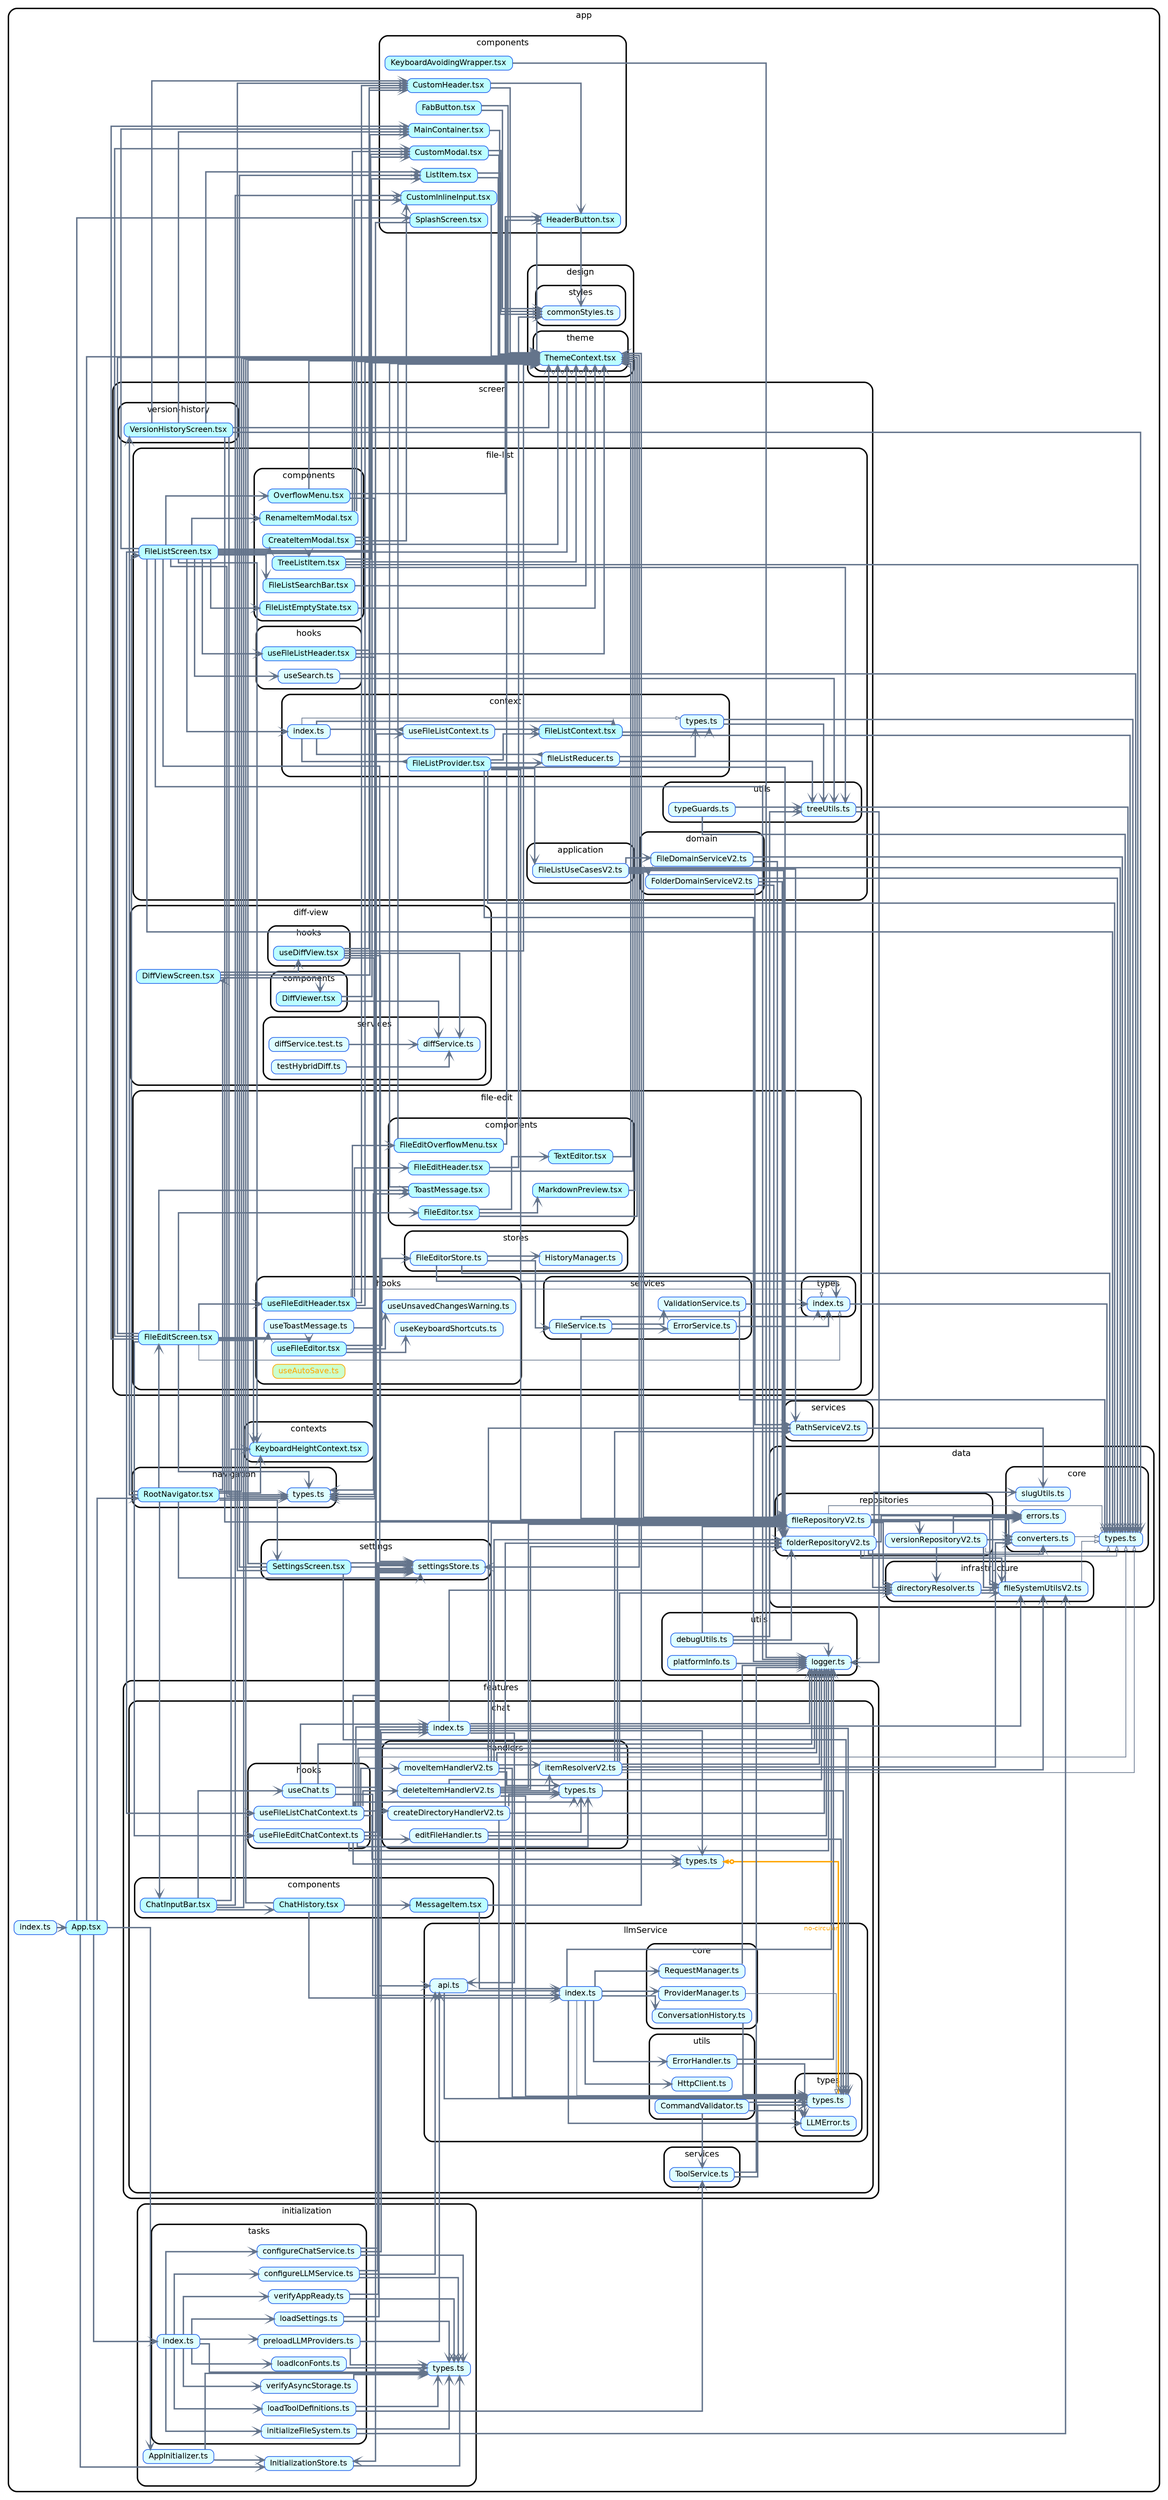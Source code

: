 strict digraph "dependency-cruiser output"{
    rankdir="LR" splines="ortho" overlap="false" nodesep="0.16" ranksep="0.18" fontname="Helvetica" fontsize="12" style="rounded,bold,filled" fillcolor="#ffffff" compound="true" bgcolor="white" concentrate="true"
    node [shape="box" style="filled,rounded" height="0.2" color="#2563eb" fillcolor="#e8f4fd" fontcolor="black" fontname="Helvetica" fontsize="11"]
    edge [arrowhead="vee" arrowsize="0.6" penwidth="2" color="#64748b" fontname="Helvetica" fontsize="9"]

    subgraph "cluster_app" {label="app" "app/App.tsx" [label=<App.tsx> tooltip="App.tsx" URL="app/App.tsx" fillcolor="#bbfeff"] }
    "app/App.tsx" -> "app/components/SplashScreen.tsx"
    "app/App.tsx" -> "app/design/theme/ThemeContext.tsx"
    "app/App.tsx" -> "app/initialization/AppInitializer.ts"
    "app/App.tsx" -> "app/initialization/InitializationStore.ts"
    "app/App.tsx" -> "app/initialization/tasks/index.ts"
    "app/App.tsx" -> "app/navigation/RootNavigator.tsx"
    subgraph "cluster_app" {label="app" subgraph "cluster_app/components" {label="components" "app/components/CustomHeader.tsx" [label=<CustomHeader.tsx> tooltip="CustomHeader.tsx" URL="app/components/CustomHeader.tsx" fillcolor="#bbfeff"] } }
    "app/components/CustomHeader.tsx" -> "app/design/theme/ThemeContext.tsx"
    "app/components/CustomHeader.tsx" -> "app/components/HeaderButton.tsx"
    subgraph "cluster_app" {label="app" subgraph "cluster_app/components" {label="components" "app/components/CustomInlineInput.tsx" [label=<CustomInlineInput.tsx> tooltip="CustomInlineInput.tsx" URL="app/components/CustomInlineInput.tsx" fillcolor="#bbfeff"] } }
    "app/components/CustomInlineInput.tsx" -> "app/design/theme/ThemeContext.tsx"
    subgraph "cluster_app" {label="app" subgraph "cluster_app/components" {label="components" "app/components/CustomModal.tsx" [label=<CustomModal.tsx> tooltip="CustomModal.tsx" URL="app/components/CustomModal.tsx" fillcolor="#bbfeff"] } }
    "app/components/CustomModal.tsx" -> "app/design/styles/commonStyles.ts"
    "app/components/CustomModal.tsx" -> "app/design/theme/ThemeContext.tsx"
    subgraph "cluster_app" {label="app" subgraph "cluster_app/components" {label="components" "app/components/FabButton.tsx" [label=<FabButton.tsx> tooltip="FabButton.tsx" URL="app/components/FabButton.tsx" fillcolor="#bbfeff"] } }
    "app/components/FabButton.tsx" -> "app/design/styles/commonStyles.ts"
    "app/components/FabButton.tsx" -> "app/design/theme/ThemeContext.tsx"
    subgraph "cluster_app" {label="app" subgraph "cluster_app/components" {label="components" "app/components/HeaderButton.tsx" [label=<HeaderButton.tsx> tooltip="HeaderButton.tsx" URL="app/components/HeaderButton.tsx" fillcolor="#bbfeff"] } }
    "app/components/HeaderButton.tsx" -> "app/design/styles/commonStyles.ts"
    "app/components/HeaderButton.tsx" -> "app/design/theme/ThemeContext.tsx"
    subgraph "cluster_app" {label="app" subgraph "cluster_app/components" {label="components" "app/components/KeyboardAvoidingWrapper.tsx" [label=<KeyboardAvoidingWrapper.tsx> tooltip="KeyboardAvoidingWrapper.tsx" URL="app/components/KeyboardAvoidingWrapper.tsx" fillcolor="#bbfeff"] } }
    "app/components/KeyboardAvoidingWrapper.tsx" -> "app/utils/logger.ts"
    subgraph "cluster_app" {label="app" subgraph "cluster_app/components" {label="components" "app/components/ListItem.tsx" [label=<ListItem.tsx> tooltip="ListItem.tsx" URL="app/components/ListItem.tsx" fillcolor="#bbfeff"] } }
    "app/components/ListItem.tsx" -> "app/design/styles/commonStyles.ts"
    "app/components/ListItem.tsx" -> "app/design/theme/ThemeContext.tsx"
    subgraph "cluster_app" {label="app" subgraph "cluster_app/components" {label="components" "app/components/MainContainer.tsx" [label=<MainContainer.tsx> tooltip="MainContainer.tsx" URL="app/components/MainContainer.tsx" fillcolor="#bbfeff"] } }
    "app/components/MainContainer.tsx" -> "app/design/theme/ThemeContext.tsx"
    subgraph "cluster_app" {label="app" subgraph "cluster_app/components" {label="components" "app/components/SplashScreen.tsx" [label=<SplashScreen.tsx> tooltip="SplashScreen.tsx" URL="app/components/SplashScreen.tsx" fillcolor="#bbfeff"] } }
    "app/components/SplashScreen.tsx" -> "app/initialization/InitializationStore.ts"
    subgraph "cluster_app" {label="app" subgraph "cluster_app/contexts" {label="contexts" "app/contexts/KeyboardHeightContext.tsx" [label=<KeyboardHeightContext.tsx> tooltip="KeyboardHeightContext.tsx" URL="app/contexts/KeyboardHeightContext.tsx" fillcolor="#bbfeff"] } }
    subgraph "cluster_app" {label="app" subgraph "cluster_app/data" {label="data" subgraph "cluster_app/data/core" {label="core" "app/data/core/converters.ts" [label=<converters.ts> tooltip="converters.ts" URL="app/data/core/converters.ts" fillcolor="#ddfeff"] } } }
    "app/data/core/converters.ts" -> "app/data/core/types.ts" [arrowhead="onormal" penwidth="1.0"]
    subgraph "cluster_app" {label="app" subgraph "cluster_app/data" {label="data" subgraph "cluster_app/data/core" {label="core" "app/data/core/errors.ts" [label=<errors.ts> tooltip="errors.ts" URL="app/data/core/errors.ts" fillcolor="#ddfeff"] } } }
    subgraph "cluster_app" {label="app" subgraph "cluster_app/data" {label="data" subgraph "cluster_app/data/core" {label="core" "app/data/core/slugUtils.ts" [label=<slugUtils.ts> tooltip="slugUtils.ts" URL="app/data/core/slugUtils.ts" fillcolor="#ddfeff"] } } }
    subgraph "cluster_app" {label="app" subgraph "cluster_app/data" {label="data" subgraph "cluster_app/data/core" {label="core" "app/data/core/types.ts" [label=<types.ts> tooltip="types.ts" URL="app/data/core/types.ts" fillcolor="#ddfeff"] } } }
    subgraph "cluster_app" {label="app" subgraph "cluster_app/data" {label="data" subgraph "cluster_app/data/infrastructure" {label="infrastructure" "app/data/infrastructure/directoryResolver.ts" [label=<directoryResolver.ts> tooltip="directoryResolver.ts" URL="app/data/infrastructure/directoryResolver.ts" fillcolor="#ddfeff"] } } }
    "app/data/infrastructure/directoryResolver.ts" -> "app/data/core/errors.ts"
    "app/data/infrastructure/directoryResolver.ts" -> "app/data/infrastructure/fileSystemUtilsV2.ts"
    subgraph "cluster_app" {label="app" subgraph "cluster_app/data" {label="data" subgraph "cluster_app/data/infrastructure" {label="infrastructure" "app/data/infrastructure/fileSystemUtilsV2.ts" [label=<fileSystemUtilsV2.ts> tooltip="fileSystemUtilsV2.ts" URL="app/data/infrastructure/fileSystemUtilsV2.ts" fillcolor="#ddfeff"] } } }
    "app/data/infrastructure/fileSystemUtilsV2.ts" -> "app/data/core/errors.ts"
    "app/data/infrastructure/fileSystemUtilsV2.ts" -> "app/data/core/types.ts" [arrowhead="onormal" penwidth="1.0"]
    subgraph "cluster_app" {label="app" subgraph "cluster_app/data" {label="data" subgraph "cluster_app/data/repositories" {label="repositories" "app/data/repositories/fileRepositoryV2.ts" [label=<fileRepositoryV2.ts> tooltip="fileRepositoryV2.ts" URL="app/data/repositories/fileRepositoryV2.ts" fillcolor="#ddfeff"] } } }
    "app/data/repositories/fileRepositoryV2.ts" -> "app/data/core/converters.ts"
    "app/data/repositories/fileRepositoryV2.ts" -> "app/data/core/errors.ts"
    "app/data/repositories/fileRepositoryV2.ts" -> "app/data/core/types.ts" [arrowhead="onormal" penwidth="1.0"]
    "app/data/repositories/fileRepositoryV2.ts" -> "app/data/infrastructure/directoryResolver.ts"
    "app/data/repositories/fileRepositoryV2.ts" -> "app/data/infrastructure/fileSystemUtilsV2.ts"
    "app/data/repositories/fileRepositoryV2.ts" -> "app/data/repositories/versionRepositoryV2.ts"
    subgraph "cluster_app" {label="app" subgraph "cluster_app/data" {label="data" subgraph "cluster_app/data/repositories" {label="repositories" "app/data/repositories/folderRepositoryV2.ts" [label=<folderRepositoryV2.ts> tooltip="folderRepositoryV2.ts" URL="app/data/repositories/folderRepositoryV2.ts" fillcolor="#ddfeff"] } } }
    "app/data/repositories/folderRepositoryV2.ts" -> "app/data/core/converters.ts"
    "app/data/repositories/folderRepositoryV2.ts" -> "app/data/core/errors.ts"
    "app/data/repositories/folderRepositoryV2.ts" -> "app/data/core/slugUtils.ts"
    "app/data/repositories/folderRepositoryV2.ts" -> "app/data/core/types.ts" [arrowhead="onormal" penwidth="1.0"]
    "app/data/repositories/folderRepositoryV2.ts" -> "app/data/infrastructure/directoryResolver.ts"
    "app/data/repositories/folderRepositoryV2.ts" -> "app/data/infrastructure/fileSystemUtilsV2.ts"
    subgraph "cluster_app" {label="app" subgraph "cluster_app/data" {label="data" subgraph "cluster_app/data/repositories" {label="repositories" "app/data/repositories/versionRepositoryV2.ts" [label=<versionRepositoryV2.ts> tooltip="versionRepositoryV2.ts" URL="app/data/repositories/versionRepositoryV2.ts" fillcolor="#ddfeff"] } } }
    "app/data/repositories/versionRepositoryV2.ts" -> "app/data/core/converters.ts"
    "app/data/repositories/versionRepositoryV2.ts" -> "app/data/core/errors.ts"
    "app/data/repositories/versionRepositoryV2.ts" -> "app/data/core/types.ts" [arrowhead="onormal" penwidth="1.0"]
    "app/data/repositories/versionRepositoryV2.ts" -> "app/data/infrastructure/directoryResolver.ts"
    "app/data/repositories/versionRepositoryV2.ts" -> "app/data/infrastructure/fileSystemUtilsV2.ts"
    subgraph "cluster_app" {label="app" subgraph "cluster_app/design" {label="design" subgraph "cluster_app/design/styles" {label="styles" "app/design/styles/commonStyles.ts" [label=<commonStyles.ts> tooltip="commonStyles.ts" URL="app/design/styles/commonStyles.ts" fillcolor="#ddfeff"] } } }
    subgraph "cluster_app" {label="app" subgraph "cluster_app/design" {label="design" subgraph "cluster_app/design/theme" {label="theme" "app/design/theme/ThemeContext.tsx" [label=<ThemeContext.tsx> tooltip="ThemeContext.tsx" URL="app/design/theme/ThemeContext.tsx" fillcolor="#bbfeff"] } } }
    "app/design/theme/ThemeContext.tsx" -> "app/settings/settingsStore.ts"
    subgraph "cluster_app" {label="app" subgraph "cluster_app/features" {label="features" subgraph "cluster_app/features/chat" {label="chat" subgraph "cluster_app/features/chat/components" {label="components" "app/features/chat/components/ChatHistory.tsx" [label=<ChatHistory.tsx> tooltip="ChatHistory.tsx" URL="app/features/chat/components/ChatHistory.tsx" fillcolor="#bbfeff"] } } } }
    "app/features/chat/components/ChatHistory.tsx" -> "app/design/theme/ThemeContext.tsx"
    "app/features/chat/components/ChatHistory.tsx" -> "app/features/chat/llmService/index.ts"
    "app/features/chat/components/ChatHistory.tsx" -> "app/features/chat/components/MessageItem.tsx"
    subgraph "cluster_app" {label="app" subgraph "cluster_app/features" {label="features" subgraph "cluster_app/features/chat" {label="chat" subgraph "cluster_app/features/chat/components" {label="components" "app/features/chat/components/ChatInputBar.tsx" [label=<ChatInputBar.tsx> tooltip="ChatInputBar.tsx" URL="app/features/chat/components/ChatInputBar.tsx" fillcolor="#bbfeff"] } } } }
    "app/features/chat/components/ChatInputBar.tsx" -> "app/components/CustomInlineInput.tsx"
    "app/features/chat/components/ChatInputBar.tsx" -> "app/contexts/KeyboardHeightContext.tsx"
    "app/features/chat/components/ChatInputBar.tsx" -> "app/design/theme/ThemeContext.tsx"
    "app/features/chat/components/ChatInputBar.tsx" -> "app/features/chat/components/ChatHistory.tsx"
    "app/features/chat/components/ChatInputBar.tsx" -> "app/features/chat/hooks/useChat.ts"
    subgraph "cluster_app" {label="app" subgraph "cluster_app/features" {label="features" subgraph "cluster_app/features/chat" {label="chat" subgraph "cluster_app/features/chat/components" {label="components" "app/features/chat/components/MessageItem.tsx" [label=<MessageItem.tsx> tooltip="MessageItem.tsx" URL="app/features/chat/components/MessageItem.tsx" fillcolor="#bbfeff"] } } } }
    "app/features/chat/components/MessageItem.tsx" -> "app/design/theme/ThemeContext.tsx"
    "app/features/chat/components/MessageItem.tsx" -> "app/features/chat/llmService/index.ts"
    subgraph "cluster_app" {label="app" subgraph "cluster_app/features" {label="features" subgraph "cluster_app/features/chat" {label="chat" subgraph "cluster_app/features/chat/handlers" {label="handlers" "app/features/chat/handlers/createDirectoryHandlerV2.ts" [label=<createDirectoryHandlerV2.ts> tooltip="createDirectoryHandlerV2.ts" URL="app/features/chat/handlers/createDirectoryHandlerV2.ts" fillcolor="#ddfeff"] } } } }
    "app/features/chat/handlers/createDirectoryHandlerV2.ts" -> "app/utils/logger.ts"
    "app/features/chat/handlers/createDirectoryHandlerV2.ts" -> "app/features/chat/llmService/types/types.ts"
    "app/features/chat/handlers/createDirectoryHandlerV2.ts" -> "app/features/chat/handlers/types.ts"
    "app/features/chat/handlers/createDirectoryHandlerV2.ts" -> "app/data/repositories/folderRepositoryV2.ts"
    subgraph "cluster_app" {label="app" subgraph "cluster_app/features" {label="features" subgraph "cluster_app/features/chat" {label="chat" subgraph "cluster_app/features/chat/handlers" {label="handlers" "app/features/chat/handlers/deleteItemHandlerV2.ts" [label=<deleteItemHandlerV2.ts> tooltip="deleteItemHandlerV2.ts" URL="app/features/chat/handlers/deleteItemHandlerV2.ts" fillcolor="#ddfeff"] } } } }
    "app/features/chat/handlers/deleteItemHandlerV2.ts" -> "app/utils/logger.ts"
    "app/features/chat/handlers/deleteItemHandlerV2.ts" -> "app/features/chat/llmService/types/types.ts"
    "app/features/chat/handlers/deleteItemHandlerV2.ts" -> "app/features/chat/handlers/itemResolverV2.ts"
    "app/features/chat/handlers/deleteItemHandlerV2.ts" -> "app/features/chat/handlers/types.ts"
    "app/features/chat/handlers/deleteItemHandlerV2.ts" -> "app/data/repositories/fileRepositoryV2.ts"
    "app/features/chat/handlers/deleteItemHandlerV2.ts" -> "app/data/repositories/folderRepositoryV2.ts"
    subgraph "cluster_app" {label="app" subgraph "cluster_app/features" {label="features" subgraph "cluster_app/features/chat" {label="chat" subgraph "cluster_app/features/chat/handlers" {label="handlers" "app/features/chat/handlers/editFileHandler.ts" [label=<editFileHandler.ts> tooltip="editFileHandler.ts" URL="app/features/chat/handlers/editFileHandler.ts" fillcolor="#ddfeff"] } } } }
    "app/features/chat/handlers/editFileHandler.ts" -> "app/utils/logger.ts"
    "app/features/chat/handlers/editFileHandler.ts" -> "app/features/chat/llmService/types/types.ts"
    "app/features/chat/handlers/editFileHandler.ts" -> "app/features/chat/handlers/types.ts"
    subgraph "cluster_app" {label="app" subgraph "cluster_app/features" {label="features" subgraph "cluster_app/features/chat" {label="chat" subgraph "cluster_app/features/chat/handlers" {label="handlers" "app/features/chat/handlers/itemResolverV2.ts" [label=<itemResolverV2.ts> tooltip="itemResolverV2.ts" URL="app/features/chat/handlers/itemResolverV2.ts" fillcolor="#ddfeff"] } } } }
    "app/features/chat/handlers/itemResolverV2.ts" -> "app/services/PathServiceV2.ts"
    "app/features/chat/handlers/itemResolverV2.ts" -> "app/utils/logger.ts"
    "app/features/chat/handlers/itemResolverV2.ts" -> "app/data/core/converters.ts"
    "app/features/chat/handlers/itemResolverV2.ts" -> "app/data/core/types.ts" [arrowhead="onormal" penwidth="1.0"]
    "app/features/chat/handlers/itemResolverV2.ts" -> "app/data/infrastructure/directoryResolver.ts"
    "app/features/chat/handlers/itemResolverV2.ts" -> "app/data/infrastructure/fileSystemUtilsV2.ts"
    "app/features/chat/handlers/itemResolverV2.ts" -> "app/data/repositories/fileRepositoryV2.ts"
    subgraph "cluster_app" {label="app" subgraph "cluster_app/features" {label="features" subgraph "cluster_app/features/chat" {label="chat" subgraph "cluster_app/features/chat/handlers" {label="handlers" "app/features/chat/handlers/moveItemHandlerV2.ts" [label=<moveItemHandlerV2.ts> tooltip="moveItemHandlerV2.ts" URL="app/features/chat/handlers/moveItemHandlerV2.ts" fillcolor="#ddfeff"] } } } }
    "app/features/chat/handlers/moveItemHandlerV2.ts" -> "app/services/PathServiceV2.ts"
    "app/features/chat/handlers/moveItemHandlerV2.ts" -> "app/utils/logger.ts"
    "app/features/chat/handlers/moveItemHandlerV2.ts" -> "app/features/chat/llmService/types/types.ts"
    "app/features/chat/handlers/moveItemHandlerV2.ts" -> "app/features/chat/handlers/itemResolverV2.ts"
    "app/features/chat/handlers/moveItemHandlerV2.ts" -> "app/features/chat/handlers/types.ts"
    "app/features/chat/handlers/moveItemHandlerV2.ts" -> "app/data/repositories/fileRepositoryV2.ts"
    "app/features/chat/handlers/moveItemHandlerV2.ts" -> "app/data/repositories/folderRepositoryV2.ts"
    subgraph "cluster_app" {label="app" subgraph "cluster_app/features" {label="features" subgraph "cluster_app/features/chat" {label="chat" subgraph "cluster_app/features/chat/handlers" {label="handlers" "app/features/chat/handlers/types.ts" [label=<types.ts> tooltip="types.ts" URL="app/features/chat/handlers/types.ts" fillcolor="#ddfeff"] } } } }
    "app/features/chat/handlers/types.ts" -> "app/features/chat/llmService/types/types.ts"
    subgraph "cluster_app" {label="app" subgraph "cluster_app/features" {label="features" subgraph "cluster_app/features/chat" {label="chat" subgraph "cluster_app/features/chat/hooks" {label="hooks" "app/features/chat/hooks/useChat.ts" [label=<useChat.ts> tooltip="useChat.ts" URL="app/features/chat/hooks/useChat.ts" fillcolor="#ddfeff"] } } } }
    "app/features/chat/hooks/useChat.ts" -> "app/settings/settingsStore.ts"
    "app/features/chat/hooks/useChat.ts" -> "app/utils/logger.ts"
    "app/features/chat/hooks/useChat.ts" -> "app/features/chat/index.ts"
    "app/features/chat/hooks/useChat.ts" -> "app/features/chat/llmService/index.ts"
    subgraph "cluster_app" {label="app" subgraph "cluster_app/features" {label="features" subgraph "cluster_app/features/chat" {label="chat" subgraph "cluster_app/features/chat/hooks" {label="hooks" "app/features/chat/hooks/useFileEditChatContext.ts" [label=<useFileEditChatContext.ts> tooltip="useFileEditChatContext.ts" URL="app/features/chat/hooks/useFileEditChatContext.ts" fillcolor="#ddfeff"] } } } }
    "app/features/chat/hooks/useFileEditChatContext.ts" -> "app/settings/settingsStore.ts"
    "app/features/chat/hooks/useFileEditChatContext.ts" -> "app/utils/logger.ts"
    "app/features/chat/hooks/useFileEditChatContext.ts" -> "app/features/chat/handlers/editFileHandler.ts"
    "app/features/chat/hooks/useFileEditChatContext.ts" -> "app/features/chat/handlers/types.ts"
    "app/features/chat/hooks/useFileEditChatContext.ts" -> "app/features/chat/index.ts"
    "app/features/chat/hooks/useFileEditChatContext.ts" -> "app/features/chat/types.ts"
    subgraph "cluster_app" {label="app" subgraph "cluster_app/features" {label="features" subgraph "cluster_app/features/chat" {label="chat" subgraph "cluster_app/features/chat/hooks" {label="hooks" "app/features/chat/hooks/useFileListChatContext.ts" [label=<useFileListChatContext.ts> tooltip="useFileListChatContext.ts" URL="app/features/chat/hooks/useFileListChatContext.ts" fillcolor="#ddfeff"] } } } }
    "app/features/chat/hooks/useFileListChatContext.ts" -> "app/screen/file-list/context/useFileListContext.ts"
    "app/features/chat/hooks/useFileListChatContext.ts" -> "app/utils/logger.ts"
    "app/features/chat/hooks/useFileListChatContext.ts" -> "app/features/chat/handlers/createDirectoryHandlerV2.ts"
    "app/features/chat/hooks/useFileListChatContext.ts" -> "app/features/chat/handlers/deleteItemHandlerV2.ts"
    "app/features/chat/hooks/useFileListChatContext.ts" -> "app/features/chat/handlers/moveItemHandlerV2.ts"
    "app/features/chat/hooks/useFileListChatContext.ts" -> "app/features/chat/handlers/types.ts"
    "app/features/chat/hooks/useFileListChatContext.ts" -> "app/features/chat/index.ts"
    "app/features/chat/hooks/useFileListChatContext.ts" -> "app/features/chat/types.ts"
    "app/features/chat/hooks/useFileListChatContext.ts" -> "app/data/core/types.ts" [arrowhead="onormal" penwidth="1.0"]
    subgraph "cluster_app" {label="app" subgraph "cluster_app/features" {label="features" subgraph "cluster_app/features/chat" {label="chat" "app/features/chat/index.ts" [label=<index.ts> tooltip="index.ts" URL="app/features/chat/index.ts" fillcolor="#ddfeff"] } } }
    "app/features/chat/index.ts" -> "app/utils/logger.ts"
    "app/features/chat/index.ts" -> "app/features/chat/llmService/api.ts"
    "app/features/chat/index.ts" -> "app/features/chat/llmService/types/types.ts"
    "app/features/chat/index.ts" -> "app/features/chat/types.ts"
    "app/features/chat/index.ts" -> "app/data/infrastructure/directoryResolver.ts"
    "app/features/chat/index.ts" -> "app/data/infrastructure/fileSystemUtilsV2.ts"
    subgraph "cluster_app" {label="app" subgraph "cluster_app/features" {label="features" subgraph "cluster_app/features/chat" {label="chat" subgraph "cluster_app/features/chat/llmService" {label="llmService" "app/features/chat/llmService/api.ts" [label=<api.ts> tooltip="api.ts" URL="app/features/chat/llmService/api.ts" fillcolor="#ddfeff"] } } } }
    "app/features/chat/llmService/api.ts" -> "app/features/chat/llmService/index.ts"
    "app/features/chat/llmService/api.ts" -> "app/features/chat/llmService/types/types.ts" [arrowhead="inv"]
    subgraph "cluster_app" {label="app" subgraph "cluster_app/features" {label="features" subgraph "cluster_app/features/chat" {label="chat" subgraph "cluster_app/features/chat/llmService" {label="llmService" subgraph "cluster_app/features/chat/llmService/core" {label="core" "app/features/chat/llmService/core/ConversationHistory.ts" [label=<ConversationHistory.ts> tooltip="ConversationHistory.ts" URL="app/features/chat/llmService/core/ConversationHistory.ts" fillcolor="#ddfeff"] } } } } }
    "app/features/chat/llmService/core/ConversationHistory.ts" -> "app/features/chat/llmService/types/types.ts"
    subgraph "cluster_app" {label="app" subgraph "cluster_app/features" {label="features" subgraph "cluster_app/features/chat" {label="chat" subgraph "cluster_app/features/chat/llmService" {label="llmService" subgraph "cluster_app/features/chat/llmService/core" {label="core" "app/features/chat/llmService/core/ProviderManager.ts" [label=<ProviderManager.ts> tooltip="ProviderManager.ts" URL="app/features/chat/llmService/core/ProviderManager.ts" fillcolor="#ddfeff"] } } } } }
    "app/features/chat/llmService/core/ProviderManager.ts" -> "app/features/chat/llmService/types/types.ts" [arrowhead="onormal" penwidth="1.0"]
    subgraph "cluster_app" {label="app" subgraph "cluster_app/features" {label="features" subgraph "cluster_app/features/chat" {label="chat" subgraph "cluster_app/features/chat/llmService" {label="llmService" subgraph "cluster_app/features/chat/llmService/core" {label="core" "app/features/chat/llmService/core/RequestManager.ts" [label=<RequestManager.ts> tooltip="RequestManager.ts" URL="app/features/chat/llmService/core/RequestManager.ts" fillcolor="#ddfeff"] } } } } }
    "app/features/chat/llmService/core/RequestManager.ts" -> "app/utils/logger.ts"
    subgraph "cluster_app" {label="app" subgraph "cluster_app/features" {label="features" subgraph "cluster_app/features/chat" {label="chat" subgraph "cluster_app/features/chat/llmService" {label="llmService" "app/features/chat/llmService/index.ts" [label=<index.ts> tooltip="index.ts" URL="app/features/chat/llmService/index.ts" fillcolor="#ddfeff"] } } } }
    "app/features/chat/llmService/index.ts" -> "app/utils/logger.ts"
    "app/features/chat/llmService/index.ts" -> "app/features/chat/llmService/core/ConversationHistory.ts"
    "app/features/chat/llmService/index.ts" -> "app/features/chat/llmService/core/ProviderManager.ts"
    "app/features/chat/llmService/index.ts" -> "app/features/chat/llmService/core/RequestManager.ts"
    "app/features/chat/llmService/index.ts" -> "app/features/chat/llmService/types/LLMError.ts"
    "app/features/chat/llmService/index.ts" -> "app/features/chat/llmService/types/types.ts" [arrowhead="onormal" penwidth="1.0"]
    "app/features/chat/llmService/index.ts" -> "app/features/chat/llmService/utils/ErrorHandler.ts"
    "app/features/chat/llmService/index.ts" -> "app/features/chat/llmService/utils/HttpClient.ts"
    subgraph "cluster_app" {label="app" subgraph "cluster_app/features" {label="features" subgraph "cluster_app/features/chat" {label="chat" subgraph "cluster_app/features/chat/llmService" {label="llmService" subgraph "cluster_app/features/chat/llmService/types" {label="types" "app/features/chat/llmService/types/LLMError.ts" [label=<LLMError.ts> tooltip="LLMError.ts" URL="app/features/chat/llmService/types/LLMError.ts" fillcolor="#ddfeff"] } } } } }
    subgraph "cluster_app" {label="app" subgraph "cluster_app/features" {label="features" subgraph "cluster_app/features/chat" {label="chat" subgraph "cluster_app/features/chat/llmService" {label="llmService" subgraph "cluster_app/features/chat/llmService/types" {label="types" "app/features/chat/llmService/types/types.ts" [label=<types.ts> tooltip="types.ts" URL="app/features/chat/llmService/types/types.ts" fillcolor="#ddfeff"] } } } } }
    "app/features/chat/llmService/types/types.ts" -> "app/features/chat/types.ts" [xlabel="no-circular" tooltip="no-circular" arrowhead="normalnoneodot" fontcolor="orange" color="orange"]
    subgraph "cluster_app" {label="app" subgraph "cluster_app/features" {label="features" subgraph "cluster_app/features/chat" {label="chat" subgraph "cluster_app/features/chat/llmService" {label="llmService" subgraph "cluster_app/features/chat/llmService/utils" {label="utils" "app/features/chat/llmService/utils/CommandValidator.ts" [label=<CommandValidator.ts> tooltip="CommandValidator.ts" URL="app/features/chat/llmService/utils/CommandValidator.ts" fillcolor="#ddfeff"] } } } } }
    "app/features/chat/llmService/utils/CommandValidator.ts" -> "app/features/chat/services/ToolService.ts"
    "app/features/chat/llmService/utils/CommandValidator.ts" -> "app/features/chat/llmService/types/LLMError.ts"
    "app/features/chat/llmService/utils/CommandValidator.ts" -> "app/features/chat/llmService/types/types.ts"
    subgraph "cluster_app" {label="app" subgraph "cluster_app/features" {label="features" subgraph "cluster_app/features/chat" {label="chat" subgraph "cluster_app/features/chat/llmService" {label="llmService" subgraph "cluster_app/features/chat/llmService/utils" {label="utils" "app/features/chat/llmService/utils/ErrorHandler.ts" [label=<ErrorHandler.ts> tooltip="ErrorHandler.ts" URL="app/features/chat/llmService/utils/ErrorHandler.ts" fillcolor="#ddfeff"] } } } } }
    "app/features/chat/llmService/utils/ErrorHandler.ts" -> "app/utils/logger.ts"
    "app/features/chat/llmService/utils/ErrorHandler.ts" -> "app/features/chat/llmService/types/LLMError.ts"
    subgraph "cluster_app" {label="app" subgraph "cluster_app/features" {label="features" subgraph "cluster_app/features/chat" {label="chat" subgraph "cluster_app/features/chat/llmService" {label="llmService" subgraph "cluster_app/features/chat/llmService/utils" {label="utils" "app/features/chat/llmService/utils/HttpClient.ts" [label=<HttpClient.ts> tooltip="HttpClient.ts" URL="app/features/chat/llmService/utils/HttpClient.ts" fillcolor="#ddfeff"] } } } } }
    subgraph "cluster_app" {label="app" subgraph "cluster_app/features" {label="features" subgraph "cluster_app/features/chat" {label="chat" subgraph "cluster_app/features/chat/services" {label="services" "app/features/chat/services/ToolService.ts" [label=<ToolService.ts> tooltip="ToolService.ts" URL="app/features/chat/services/ToolService.ts" fillcolor="#ddfeff"] } } } }
    "app/features/chat/services/ToolService.ts" -> "app/utils/logger.ts"
    "app/features/chat/services/ToolService.ts" -> "app/features/chat/llmService/types/types.ts"
    subgraph "cluster_app" {label="app" subgraph "cluster_app/features" {label="features" subgraph "cluster_app/features/chat" {label="chat" "app/features/chat/types.ts" [label=<types.ts> tooltip="types.ts" URL="app/features/chat/types.ts" fillcolor="#ddfeff"] } } }
    "app/features/chat/types.ts" -> "app/features/chat/llmService/types/types.ts" [xlabel="no-circular" tooltip="no-circular" arrowhead="normalnoneodot" fontcolor="orange" color="orange"]
    subgraph "cluster_app" {label="app" "app/index.ts" [label=<index.ts> tooltip="index.ts" URL="app/index.ts" fillcolor="#ddfeff"] }
    "app/index.ts" -> "app/App.tsx"
    subgraph "cluster_app" {label="app" subgraph "cluster_app/initialization" {label="initialization" "app/initialization/AppInitializer.ts" [label=<AppInitializer.ts> tooltip="AppInitializer.ts" URL="app/initialization/AppInitializer.ts" fillcolor="#ddfeff"] } }
    "app/initialization/AppInitializer.ts" -> "app/initialization/InitializationStore.ts"
    "app/initialization/AppInitializer.ts" -> "app/initialization/types.ts"
    subgraph "cluster_app" {label="app" subgraph "cluster_app/initialization" {label="initialization" "app/initialization/InitializationStore.ts" [label=<InitializationStore.ts> tooltip="InitializationStore.ts" URL="app/initialization/InitializationStore.ts" fillcolor="#ddfeff"] } }
    "app/initialization/InitializationStore.ts" -> "app/initialization/types.ts"
    subgraph "cluster_app" {label="app" subgraph "cluster_app/initialization" {label="initialization" subgraph "cluster_app/initialization/tasks" {label="tasks" "app/initialization/tasks/configureChatService.ts" [label=<configureChatService.ts> tooltip="configureChatService.ts" URL="app/initialization/tasks/configureChatService.ts" fillcolor="#ddfeff"] } } }
    "app/initialization/tasks/configureChatService.ts" -> "app/features/chat/index.ts"
    "app/initialization/tasks/configureChatService.ts" -> "app/settings/settingsStore.ts"
    "app/initialization/tasks/configureChatService.ts" -> "app/initialization/types.ts"
    subgraph "cluster_app" {label="app" subgraph "cluster_app/initialization" {label="initialization" subgraph "cluster_app/initialization/tasks" {label="tasks" "app/initialization/tasks/configureLLMService.ts" [label=<configureLLMService.ts> tooltip="configureLLMService.ts" URL="app/initialization/tasks/configureLLMService.ts" fillcolor="#ddfeff"] } } }
    "app/initialization/tasks/configureLLMService.ts" -> "app/features/chat/llmService/api.ts"
    "app/initialization/tasks/configureLLMService.ts" -> "app/settings/settingsStore.ts"
    "app/initialization/tasks/configureLLMService.ts" -> "app/initialization/types.ts"
    subgraph "cluster_app" {label="app" subgraph "cluster_app/initialization" {label="initialization" subgraph "cluster_app/initialization/tasks" {label="tasks" "app/initialization/tasks/index.ts" [label=<index.ts> tooltip="index.ts" URL="app/initialization/tasks/index.ts" fillcolor="#ddfeff"] } } }
    "app/initialization/tasks/index.ts" -> "app/initialization/types.ts"
    "app/initialization/tasks/index.ts" -> "app/initialization/tasks/configureChatService.ts"
    "app/initialization/tasks/index.ts" -> "app/initialization/tasks/configureLLMService.ts"
    "app/initialization/tasks/index.ts" -> "app/initialization/tasks/initializeFileSystem.ts"
    "app/initialization/tasks/index.ts" -> "app/initialization/tasks/loadIconFonts.ts"
    "app/initialization/tasks/index.ts" -> "app/initialization/tasks/loadSettings.ts"
    "app/initialization/tasks/index.ts" -> "app/initialization/tasks/loadToolDefinitions.ts"
    "app/initialization/tasks/index.ts" -> "app/initialization/tasks/preloadLLMProviders.ts"
    "app/initialization/tasks/index.ts" -> "app/initialization/tasks/verifyAppReady.ts"
    "app/initialization/tasks/index.ts" -> "app/initialization/tasks/verifyAsyncStorage.ts"
    subgraph "cluster_app" {label="app" subgraph "cluster_app/initialization" {label="initialization" subgraph "cluster_app/initialization/tasks" {label="tasks" "app/initialization/tasks/initializeFileSystem.ts" [label=<initializeFileSystem.ts> tooltip="initializeFileSystem.ts" URL="app/initialization/tasks/initializeFileSystem.ts" fillcolor="#ddfeff"] } } }
    "app/initialization/tasks/initializeFileSystem.ts" -> "app/data/infrastructure/fileSystemUtilsV2.ts"
    "app/initialization/tasks/initializeFileSystem.ts" -> "app/initialization/types.ts"
    subgraph "cluster_app" {label="app" subgraph "cluster_app/initialization" {label="initialization" subgraph "cluster_app/initialization/tasks" {label="tasks" "app/initialization/tasks/loadIconFonts.ts" [label=<loadIconFonts.ts> tooltip="loadIconFonts.ts" URL="app/initialization/tasks/loadIconFonts.ts" fillcolor="#ddfeff"] } } }
    "app/initialization/tasks/loadIconFonts.ts" -> "app/initialization/types.ts"
    subgraph "cluster_app" {label="app" subgraph "cluster_app/initialization" {label="initialization" subgraph "cluster_app/initialization/tasks" {label="tasks" "app/initialization/tasks/loadSettings.ts" [label=<loadSettings.ts> tooltip="loadSettings.ts" URL="app/initialization/tasks/loadSettings.ts" fillcolor="#ddfeff"] } } }
    "app/initialization/tasks/loadSettings.ts" -> "app/settings/settingsStore.ts"
    "app/initialization/tasks/loadSettings.ts" -> "app/initialization/types.ts"
    subgraph "cluster_app" {label="app" subgraph "cluster_app/initialization" {label="initialization" subgraph "cluster_app/initialization/tasks" {label="tasks" "app/initialization/tasks/loadToolDefinitions.ts" [label=<loadToolDefinitions.ts> tooltip="loadToolDefinitions.ts" URL="app/initialization/tasks/loadToolDefinitions.ts" fillcolor="#ddfeff"] } } }
    "app/initialization/tasks/loadToolDefinitions.ts" -> "app/features/chat/services/ToolService.ts"
    "app/initialization/tasks/loadToolDefinitions.ts" -> "app/initialization/types.ts"
    subgraph "cluster_app" {label="app" subgraph "cluster_app/initialization" {label="initialization" subgraph "cluster_app/initialization/tasks" {label="tasks" "app/initialization/tasks/preloadLLMProviders.ts" [label=<preloadLLMProviders.ts> tooltip="preloadLLMProviders.ts" URL="app/initialization/tasks/preloadLLMProviders.ts" fillcolor="#ddfeff"] } } }
    "app/initialization/tasks/preloadLLMProviders.ts" -> "app/features/chat/llmService/api.ts"
    "app/initialization/tasks/preloadLLMProviders.ts" -> "app/initialization/types.ts"
    subgraph "cluster_app" {label="app" subgraph "cluster_app/initialization" {label="initialization" subgraph "cluster_app/initialization/tasks" {label="tasks" "app/initialization/tasks/verifyAppReady.ts" [label=<verifyAppReady.ts> tooltip="verifyAppReady.ts" URL="app/initialization/tasks/verifyAppReady.ts" fillcolor="#ddfeff"] } } }
    "app/initialization/tasks/verifyAppReady.ts" -> "app/settings/settingsStore.ts"
    "app/initialization/tasks/verifyAppReady.ts" -> "app/initialization/types.ts"
    subgraph "cluster_app" {label="app" subgraph "cluster_app/initialization" {label="initialization" subgraph "cluster_app/initialization/tasks" {label="tasks" "app/initialization/tasks/verifyAsyncStorage.ts" [label=<verifyAsyncStorage.ts> tooltip="verifyAsyncStorage.ts" URL="app/initialization/tasks/verifyAsyncStorage.ts" fillcolor="#ddfeff"] } } }
    "app/initialization/tasks/verifyAsyncStorage.ts" -> "app/initialization/types.ts"
    subgraph "cluster_app" {label="app" subgraph "cluster_app/initialization" {label="initialization" "app/initialization/types.ts" [label=<types.ts> tooltip="types.ts" URL="app/initialization/types.ts" fillcolor="#ddfeff"] } }
    subgraph "cluster_app" {label="app" subgraph "cluster_app/navigation" {label="navigation" "app/navigation/RootNavigator.tsx" [label=<RootNavigator.tsx> tooltip="RootNavigator.tsx" URL="app/navigation/RootNavigator.tsx" fillcolor="#bbfeff"] } }
    "app/navigation/RootNavigator.tsx" -> "app/contexts/KeyboardHeightContext.tsx"
    "app/navigation/RootNavigator.tsx" -> "app/design/theme/ThemeContext.tsx"
    "app/navigation/RootNavigator.tsx" -> "app/features/chat/components/ChatInputBar.tsx"
    "app/navigation/RootNavigator.tsx" -> "app/screen/diff-view/DiffViewScreen.tsx"
    "app/navigation/RootNavigator.tsx" -> "app/screen/file-edit/FileEditScreen.tsx"
    "app/navigation/RootNavigator.tsx" -> "app/screen/file-list/FileListScreen.tsx"
    "app/navigation/RootNavigator.tsx" -> "app/screen/version-history/VersionHistoryScreen.tsx"
    "app/navigation/RootNavigator.tsx" -> "app/settings/SettingsScreen.tsx"
    "app/navigation/RootNavigator.tsx" -> "app/settings/settingsStore.ts"
    "app/navigation/RootNavigator.tsx" -> "app/navigation/types.ts"
    subgraph "cluster_app" {label="app" subgraph "cluster_app/navigation" {label="navigation" "app/navigation/types.ts" [label=<types.ts> tooltip="types.ts" URL="app/navigation/types.ts" fillcolor="#ddfeff"] } }
    subgraph "cluster_app" {label="app" subgraph "cluster_app/screen" {label="screen" subgraph "cluster_app/screen/diff-view" {label="diff-view" "app/screen/diff-view/DiffViewScreen.tsx" [label=<DiffViewScreen.tsx> tooltip="DiffViewScreen.tsx" URL="app/screen/diff-view/DiffViewScreen.tsx" fillcolor="#bbfeff"] } } }
    "app/screen/diff-view/DiffViewScreen.tsx" -> "app/components/MainContainer.tsx"
    "app/screen/diff-view/DiffViewScreen.tsx" -> "app/screen/diff-view/components/DiffViewer.tsx"
    "app/screen/diff-view/DiffViewScreen.tsx" -> "app/screen/diff-view/hooks/useDiffView.tsx"
    subgraph "cluster_app" {label="app" subgraph "cluster_app/screen" {label="screen" subgraph "cluster_app/screen/diff-view" {label="diff-view" subgraph "cluster_app/screen/diff-view/components" {label="components" "app/screen/diff-view/components/DiffViewer.tsx" [label=<DiffViewer.tsx> tooltip="DiffViewer.tsx" URL="app/screen/diff-view/components/DiffViewer.tsx" fillcolor="#bbfeff"] } } } }
    "app/screen/diff-view/components/DiffViewer.tsx" -> "app/design/theme/ThemeContext.tsx"
    "app/screen/diff-view/components/DiffViewer.tsx" -> "app/screen/diff-view/services/diffService.ts"
    subgraph "cluster_app" {label="app" subgraph "cluster_app/screen" {label="screen" subgraph "cluster_app/screen/diff-view" {label="diff-view" subgraph "cluster_app/screen/diff-view/hooks" {label="hooks" "app/screen/diff-view/hooks/useDiffView.tsx" [label=<useDiffView.tsx> tooltip="useDiffView.tsx" URL="app/screen/diff-view/hooks/useDiffView.tsx" fillcolor="#bbfeff"] } } } }
    "app/screen/diff-view/hooks/useDiffView.tsx" -> "app/components/CustomHeader.tsx"
    "app/screen/diff-view/hooks/useDiffView.tsx" -> "app/design/theme/ThemeContext.tsx"
    "app/screen/diff-view/hooks/useDiffView.tsx" -> "app/navigation/types.ts"
    "app/screen/diff-view/hooks/useDiffView.tsx" -> "app/screen/diff-view/services/diffService.ts"
    "app/screen/diff-view/hooks/useDiffView.tsx" -> "app/data/repositories/fileRepositoryV2.ts"
    subgraph "cluster_app" {label="app" subgraph "cluster_app/screen" {label="screen" subgraph "cluster_app/screen/diff-view" {label="diff-view" subgraph "cluster_app/screen/diff-view/services" {label="services" "app/screen/diff-view/services/diffService.test.ts" [label=<diffService.test.ts> tooltip="diffService.test.ts" URL="app/screen/diff-view/services/diffService.test.ts" fillcolor="#ddfeff"] } } } }
    "app/screen/diff-view/services/diffService.test.ts" -> "app/screen/diff-view/services/diffService.ts"
    subgraph "cluster_app" {label="app" subgraph "cluster_app/screen" {label="screen" subgraph "cluster_app/screen/diff-view" {label="diff-view" subgraph "cluster_app/screen/diff-view/services" {label="services" "app/screen/diff-view/services/diffService.ts" [label=<diffService.ts> tooltip="diffService.ts" URL="app/screen/diff-view/services/diffService.ts" fillcolor="#ddfeff"] } } } }
    subgraph "cluster_app" {label="app" subgraph "cluster_app/screen" {label="screen" subgraph "cluster_app/screen/diff-view" {label="diff-view" subgraph "cluster_app/screen/diff-view/services" {label="services" "app/screen/diff-view/services/testHybridDiff.ts" [label=<testHybridDiff.ts> tooltip="testHybridDiff.ts" URL="app/screen/diff-view/services/testHybridDiff.ts" fillcolor="#ddfeff"] } } } }
    "app/screen/diff-view/services/testHybridDiff.ts" -> "app/screen/diff-view/services/diffService.ts"
    subgraph "cluster_app" {label="app" subgraph "cluster_app/screen" {label="screen" subgraph "cluster_app/screen/file-edit" {label="file-edit" "app/screen/file-edit/FileEditScreen.tsx" [label=<FileEditScreen.tsx> tooltip="FileEditScreen.tsx" URL="app/screen/file-edit/FileEditScreen.tsx" fillcolor="#bbfeff"] } } }
    "app/screen/file-edit/FileEditScreen.tsx" -> "app/components/CustomModal.tsx"
    "app/screen/file-edit/FileEditScreen.tsx" -> "app/components/MainContainer.tsx"
    "app/screen/file-edit/FileEditScreen.tsx" -> "app/contexts/KeyboardHeightContext.tsx"
    "app/screen/file-edit/FileEditScreen.tsx" -> "app/design/theme/ThemeContext.tsx"
    "app/screen/file-edit/FileEditScreen.tsx" -> "app/features/chat/hooks/useFileEditChatContext.ts"
    "app/screen/file-edit/FileEditScreen.tsx" -> "app/navigation/types.ts"
    "app/screen/file-edit/FileEditScreen.tsx" -> "app/screen/file-edit/components/FileEditor.tsx"
    "app/screen/file-edit/FileEditScreen.tsx" -> "app/screen/file-edit/components/ToastMessage.tsx"
    "app/screen/file-edit/FileEditScreen.tsx" -> "app/screen/file-edit/hooks/useFileEditHeader.tsx"
    "app/screen/file-edit/FileEditScreen.tsx" -> "app/screen/file-edit/hooks/useFileEditor.tsx"
    "app/screen/file-edit/FileEditScreen.tsx" -> "app/screen/file-edit/hooks/useToastMessage.ts"
    "app/screen/file-edit/FileEditScreen.tsx" -> "app/screen/file-edit/types/index.ts" [arrowhead="onormal" penwidth="1.0"]
    subgraph "cluster_app" {label="app" subgraph "cluster_app/screen" {label="screen" subgraph "cluster_app/screen/file-edit" {label="file-edit" subgraph "cluster_app/screen/file-edit/components" {label="components" "app/screen/file-edit/components/FileEditHeader.tsx" [label=<FileEditHeader.tsx> tooltip="FileEditHeader.tsx" URL="app/screen/file-edit/components/FileEditHeader.tsx" fillcolor="#bbfeff"] } } } }
    "app/screen/file-edit/components/FileEditHeader.tsx" -> "app/design/styles/commonStyles.ts"
    "app/screen/file-edit/components/FileEditHeader.tsx" -> "app/design/theme/ThemeContext.tsx"
    subgraph "cluster_app" {label="app" subgraph "cluster_app/screen" {label="screen" subgraph "cluster_app/screen/file-edit" {label="file-edit" subgraph "cluster_app/screen/file-edit/components" {label="components" "app/screen/file-edit/components/FileEditOverflowMenu.tsx" [label=<FileEditOverflowMenu.tsx> tooltip="FileEditOverflowMenu.tsx" URL="app/screen/file-edit/components/FileEditOverflowMenu.tsx" fillcolor="#bbfeff"] } } } }
    "app/screen/file-edit/components/FileEditOverflowMenu.tsx" -> "app/components/HeaderButton.tsx"
    "app/screen/file-edit/components/FileEditOverflowMenu.tsx" -> "app/design/theme/ThemeContext.tsx"
    subgraph "cluster_app" {label="app" subgraph "cluster_app/screen" {label="screen" subgraph "cluster_app/screen/file-edit" {label="file-edit" subgraph "cluster_app/screen/file-edit/components" {label="components" "app/screen/file-edit/components/FileEditor.tsx" [label=<FileEditor.tsx> tooltip="FileEditor.tsx" URL="app/screen/file-edit/components/FileEditor.tsx" fillcolor="#bbfeff"] } } } }
    "app/screen/file-edit/components/FileEditor.tsx" -> "app/design/theme/ThemeContext.tsx"
    "app/screen/file-edit/components/FileEditor.tsx" -> "app/screen/file-edit/components/MarkdownPreview.tsx"
    "app/screen/file-edit/components/FileEditor.tsx" -> "app/screen/file-edit/components/TextEditor.tsx"
    subgraph "cluster_app" {label="app" subgraph "cluster_app/screen" {label="screen" subgraph "cluster_app/screen/file-edit" {label="file-edit" subgraph "cluster_app/screen/file-edit/components" {label="components" "app/screen/file-edit/components/MarkdownPreview.tsx" [label=<MarkdownPreview.tsx> tooltip="MarkdownPreview.tsx" URL="app/screen/file-edit/components/MarkdownPreview.tsx" fillcolor="#bbfeff"] } } } }
    "app/screen/file-edit/components/MarkdownPreview.tsx" -> "app/design/theme/ThemeContext.tsx"
    subgraph "cluster_app" {label="app" subgraph "cluster_app/screen" {label="screen" subgraph "cluster_app/screen/file-edit" {label="file-edit" subgraph "cluster_app/screen/file-edit/components" {label="components" "app/screen/file-edit/components/TextEditor.tsx" [label=<TextEditor.tsx> tooltip="TextEditor.tsx" URL="app/screen/file-edit/components/TextEditor.tsx" fillcolor="#bbfeff"] } } } }
    "app/screen/file-edit/components/TextEditor.tsx" -> "app/design/theme/ThemeContext.tsx"
    subgraph "cluster_app" {label="app" subgraph "cluster_app/screen" {label="screen" subgraph "cluster_app/screen/file-edit" {label="file-edit" subgraph "cluster_app/screen/file-edit/components" {label="components" "app/screen/file-edit/components/ToastMessage.tsx" [label=<ToastMessage.tsx> tooltip="ToastMessage.tsx" URL="app/screen/file-edit/components/ToastMessage.tsx" fillcolor="#bbfeff"] } } } }
    "app/screen/file-edit/components/ToastMessage.tsx" -> "app/design/theme/ThemeContext.tsx"
    subgraph "cluster_app" {label="app" subgraph "cluster_app/screen" {label="screen" subgraph "cluster_app/screen/file-edit" {label="file-edit" subgraph "cluster_app/screen/file-edit/hooks" {label="hooks" "app/screen/file-edit/hooks/useAutoSave.ts" [label=<useAutoSave.ts> tooltip="no-orphans" URL="app/screen/file-edit/hooks/useAutoSave.ts" fillcolor="#ccffcc" fontcolor="orange" color="orange"] } } } }
    subgraph "cluster_app" {label="app" subgraph "cluster_app/screen" {label="screen" subgraph "cluster_app/screen/file-edit" {label="file-edit" subgraph "cluster_app/screen/file-edit/hooks" {label="hooks" "app/screen/file-edit/hooks/useFileEditHeader.tsx" [label=<useFileEditHeader.tsx> tooltip="useFileEditHeader.tsx" URL="app/screen/file-edit/hooks/useFileEditHeader.tsx" fillcolor="#bbfeff"] } } } }
    "app/screen/file-edit/hooks/useFileEditHeader.tsx" -> "app/components/CustomHeader.tsx"
    "app/screen/file-edit/hooks/useFileEditHeader.tsx" -> "app/design/theme/ThemeContext.tsx"
    "app/screen/file-edit/hooks/useFileEditHeader.tsx" -> "app/navigation/types.ts"
    "app/screen/file-edit/hooks/useFileEditHeader.tsx" -> "app/screen/file-edit/components/FileEditHeader.tsx"
    "app/screen/file-edit/hooks/useFileEditHeader.tsx" -> "app/screen/file-edit/components/FileEditOverflowMenu.tsx"
    "app/screen/file-edit/hooks/useFileEditHeader.tsx" -> "app/screen/file-edit/types/index.ts" [arrowhead="onormal" penwidth="1.0"]
    subgraph "cluster_app" {label="app" subgraph "cluster_app/screen" {label="screen" subgraph "cluster_app/screen/file-edit" {label="file-edit" subgraph "cluster_app/screen/file-edit/hooks" {label="hooks" "app/screen/file-edit/hooks/useFileEditor.tsx" [label=<useFileEditor.tsx> tooltip="useFileEditor.tsx" URL="app/screen/file-edit/hooks/useFileEditor.tsx" fillcolor="#bbfeff"] } } } }
    "app/screen/file-edit/hooks/useFileEditor.tsx" -> "app/screen/file-edit/stores/FileEditorStore.ts"
    "app/screen/file-edit/hooks/useFileEditor.tsx" -> "app/screen/file-edit/hooks/useKeyboardShortcuts.ts"
    "app/screen/file-edit/hooks/useFileEditor.tsx" -> "app/screen/file-edit/hooks/useUnsavedChangesWarning.ts"
    subgraph "cluster_app" {label="app" subgraph "cluster_app/screen" {label="screen" subgraph "cluster_app/screen/file-edit" {label="file-edit" subgraph "cluster_app/screen/file-edit/hooks" {label="hooks" "app/screen/file-edit/hooks/useKeyboardShortcuts.ts" [label=<useKeyboardShortcuts.ts> tooltip="useKeyboardShortcuts.ts" URL="app/screen/file-edit/hooks/useKeyboardShortcuts.ts" fillcolor="#ddfeff"] } } } }
    subgraph "cluster_app" {label="app" subgraph "cluster_app/screen" {label="screen" subgraph "cluster_app/screen/file-edit" {label="file-edit" subgraph "cluster_app/screen/file-edit/hooks" {label="hooks" "app/screen/file-edit/hooks/useToastMessage.ts" [label=<useToastMessage.ts> tooltip="useToastMessage.ts" URL="app/screen/file-edit/hooks/useToastMessage.ts" fillcolor="#ddfeff"] } } } }
    "app/screen/file-edit/hooks/useToastMessage.ts" -> "app/screen/file-edit/components/ToastMessage.tsx"
    subgraph "cluster_app" {label="app" subgraph "cluster_app/screen" {label="screen" subgraph "cluster_app/screen/file-edit" {label="file-edit" subgraph "cluster_app/screen/file-edit/hooks" {label="hooks" "app/screen/file-edit/hooks/useUnsavedChangesWarning.ts" [label=<useUnsavedChangesWarning.ts> tooltip="useUnsavedChangesWarning.ts" URL="app/screen/file-edit/hooks/useUnsavedChangesWarning.ts" fillcolor="#ddfeff"] } } } }
    subgraph "cluster_app" {label="app" subgraph "cluster_app/screen" {label="screen" subgraph "cluster_app/screen/file-edit" {label="file-edit" subgraph "cluster_app/screen/file-edit/services" {label="services" "app/screen/file-edit/services/ErrorService.ts" [label=<ErrorService.ts> tooltip="ErrorService.ts" URL="app/screen/file-edit/services/ErrorService.ts" fillcolor="#ddfeff"] } } } }
    "app/screen/file-edit/services/ErrorService.ts" -> "app/screen/file-edit/types/index.ts"
    subgraph "cluster_app" {label="app" subgraph "cluster_app/screen" {label="screen" subgraph "cluster_app/screen/file-edit" {label="file-edit" subgraph "cluster_app/screen/file-edit/services" {label="services" "app/screen/file-edit/services/FileService.ts" [label=<FileService.ts> tooltip="FileService.ts" URL="app/screen/file-edit/services/FileService.ts" fillcolor="#ddfeff"] } } } }
    "app/screen/file-edit/services/FileService.ts" -> "app/screen/file-edit/types/index.ts"
    "app/screen/file-edit/services/FileService.ts" -> "app/screen/file-edit/services/ErrorService.ts"
    "app/screen/file-edit/services/FileService.ts" -> "app/screen/file-edit/services/ValidationService.ts"
    "app/screen/file-edit/services/FileService.ts" -> "app/data/repositories/fileRepositoryV2.ts"
    subgraph "cluster_app" {label="app" subgraph "cluster_app/screen" {label="screen" subgraph "cluster_app/screen/file-edit" {label="file-edit" subgraph "cluster_app/screen/file-edit/services" {label="services" "app/screen/file-edit/services/ValidationService.ts" [label=<ValidationService.ts> tooltip="ValidationService.ts" URL="app/screen/file-edit/services/ValidationService.ts" fillcolor="#ddfeff"] } } } }
    "app/screen/file-edit/services/ValidationService.ts" -> "app/screen/file-edit/types/index.ts"
    "app/screen/file-edit/services/ValidationService.ts" -> "app/data/core/types.ts"
    subgraph "cluster_app" {label="app" subgraph "cluster_app/screen" {label="screen" subgraph "cluster_app/screen/file-edit" {label="file-edit" subgraph "cluster_app/screen/file-edit/stores" {label="stores" "app/screen/file-edit/stores/FileEditorStore.ts" [label=<FileEditorStore.ts> tooltip="FileEditorStore.ts" URL="app/screen/file-edit/stores/FileEditorStore.ts" fillcolor="#ddfeff"] } } } }
    "app/screen/file-edit/stores/FileEditorStore.ts" -> "app/screen/file-edit/services/FileService.ts"
    "app/screen/file-edit/stores/FileEditorStore.ts" -> "app/screen/file-edit/types/index.ts"
    "app/screen/file-edit/stores/FileEditorStore.ts" -> "app/screen/file-edit/stores/HistoryManager.ts"
    "app/screen/file-edit/stores/FileEditorStore.ts" -> "app/data/core/types.ts"
    subgraph "cluster_app" {label="app" subgraph "cluster_app/screen" {label="screen" subgraph "cluster_app/screen/file-edit" {label="file-edit" subgraph "cluster_app/screen/file-edit/stores" {label="stores" "app/screen/file-edit/stores/HistoryManager.ts" [label=<HistoryManager.ts> tooltip="HistoryManager.ts" URL="app/screen/file-edit/stores/HistoryManager.ts" fillcolor="#ddfeff"] } } } }
    subgraph "cluster_app" {label="app" subgraph "cluster_app/screen" {label="screen" subgraph "cluster_app/screen/file-edit" {label="file-edit" subgraph "cluster_app/screen/file-edit/types" {label="types" "app/screen/file-edit/types/index.ts" [label=<index.ts> tooltip="index.ts" URL="app/screen/file-edit/types/index.ts" fillcolor="#ddfeff"] } } } }
    "app/screen/file-edit/types/index.ts" -> "app/data/core/types.ts"
    subgraph "cluster_app" {label="app" subgraph "cluster_app/screen" {label="screen" subgraph "cluster_app/screen/file-list" {label="file-list" "app/screen/file-list/FileListScreen.tsx" [label=<FileListScreen.tsx> tooltip="FileListScreen.tsx" URL="app/screen/file-list/FileListScreen.tsx" fillcolor="#bbfeff"] } } }
    "app/screen/file-list/FileListScreen.tsx" -> "app/components/CustomModal.tsx"
    "app/screen/file-list/FileListScreen.tsx" -> "app/components/MainContainer.tsx"
    "app/screen/file-list/FileListScreen.tsx" -> "app/contexts/KeyboardHeightContext.tsx"
    "app/screen/file-list/FileListScreen.tsx" -> "app/design/theme/ThemeContext.tsx"
    "app/screen/file-list/FileListScreen.tsx" -> "app/features/chat/hooks/useFileListChatContext.ts"
    "app/screen/file-list/FileListScreen.tsx" -> "app/navigation/types.ts"
    "app/screen/file-list/FileListScreen.tsx" -> "app/settings/settingsStore.ts"
    "app/screen/file-list/FileListScreen.tsx" -> "app/utils/logger.ts"
    "app/screen/file-list/FileListScreen.tsx" -> "app/screen/file-list/components/CreateItemModal.tsx"
    "app/screen/file-list/FileListScreen.tsx" -> "app/screen/file-list/components/FileListEmptyState.tsx"
    "app/screen/file-list/FileListScreen.tsx" -> "app/screen/file-list/components/FileListSearchBar.tsx"
    "app/screen/file-list/FileListScreen.tsx" -> "app/screen/file-list/components/OverflowMenu.tsx"
    "app/screen/file-list/FileListScreen.tsx" -> "app/screen/file-list/components/RenameItemModal.tsx"
    "app/screen/file-list/FileListScreen.tsx" -> "app/screen/file-list/components/TreeListItem.tsx"
    "app/screen/file-list/FileListScreen.tsx" -> "app/screen/file-list/context/index.ts"
    "app/screen/file-list/FileListScreen.tsx" -> "app/screen/file-list/hooks/useFileListHeader.tsx"
    "app/screen/file-list/FileListScreen.tsx" -> "app/screen/file-list/hooks/useSearch.ts"
    "app/screen/file-list/FileListScreen.tsx" -> "app/data/core/types.ts"
    subgraph "cluster_app" {label="app" subgraph "cluster_app/screen" {label="screen" subgraph "cluster_app/screen/file-list" {label="file-list" subgraph "cluster_app/screen/file-list/application" {label="application" "app/screen/file-list/application/FileListUseCasesV2.ts" [label=<FileListUseCasesV2.ts> tooltip="FileListUseCasesV2.ts" URL="app/screen/file-list/application/FileListUseCasesV2.ts" fillcolor="#ddfeff"] } } } }
    "app/screen/file-list/application/FileListUseCasesV2.ts" -> "app/services/PathServiceV2.ts"
    "app/screen/file-list/application/FileListUseCasesV2.ts" -> "app/screen/file-list/domain/FileDomainServiceV2.ts"
    "app/screen/file-list/application/FileListUseCasesV2.ts" -> "app/screen/file-list/domain/FolderDomainServiceV2.ts"
    "app/screen/file-list/application/FileListUseCasesV2.ts" -> "app/data/core/types.ts"
    "app/screen/file-list/application/FileListUseCasesV2.ts" -> "app/data/repositories/fileRepositoryV2.ts"
    "app/screen/file-list/application/FileListUseCasesV2.ts" -> "app/data/repositories/folderRepositoryV2.ts"
    subgraph "cluster_app" {label="app" subgraph "cluster_app/screen" {label="screen" subgraph "cluster_app/screen/file-list" {label="file-list" subgraph "cluster_app/screen/file-list/components" {label="components" "app/screen/file-list/components/CreateItemModal.tsx" [label=<CreateItemModal.tsx> tooltip="CreateItemModal.tsx" URL="app/screen/file-list/components/CreateItemModal.tsx" fillcolor="#bbfeff"] } } } }
    "app/screen/file-list/components/CreateItemModal.tsx" -> "app/components/CustomInlineInput.tsx"
    "app/screen/file-list/components/CreateItemModal.tsx" -> "app/components/CustomModal.tsx"
    "app/screen/file-list/components/CreateItemModal.tsx" -> "app/design/theme/ThemeContext.tsx"
    subgraph "cluster_app" {label="app" subgraph "cluster_app/screen" {label="screen" subgraph "cluster_app/screen/file-list" {label="file-list" subgraph "cluster_app/screen/file-list/components" {label="components" "app/screen/file-list/components/FileListEmptyState.tsx" [label=<FileListEmptyState.tsx> tooltip="FileListEmptyState.tsx" URL="app/screen/file-list/components/FileListEmptyState.tsx" fillcolor="#bbfeff"] } } } }
    "app/screen/file-list/components/FileListEmptyState.tsx" -> "app/design/theme/ThemeContext.tsx"
    subgraph "cluster_app" {label="app" subgraph "cluster_app/screen" {label="screen" subgraph "cluster_app/screen/file-list" {label="file-list" subgraph "cluster_app/screen/file-list/components" {label="components" "app/screen/file-list/components/FileListSearchBar.tsx" [label=<FileListSearchBar.tsx> tooltip="FileListSearchBar.tsx" URL="app/screen/file-list/components/FileListSearchBar.tsx" fillcolor="#bbfeff"] } } } }
    "app/screen/file-list/components/FileListSearchBar.tsx" -> "app/design/theme/ThemeContext.tsx"
    subgraph "cluster_app" {label="app" subgraph "cluster_app/screen" {label="screen" subgraph "cluster_app/screen/file-list" {label="file-list" subgraph "cluster_app/screen/file-list/components" {label="components" "app/screen/file-list/components/OverflowMenu.tsx" [label=<OverflowMenu.tsx> tooltip="OverflowMenu.tsx" URL="app/screen/file-list/components/OverflowMenu.tsx" fillcolor="#bbfeff"] } } } }
    "app/screen/file-list/components/OverflowMenu.tsx" -> "app/components/HeaderButton.tsx"
    "app/screen/file-list/components/OverflowMenu.tsx" -> "app/design/theme/ThemeContext.tsx"
    "app/screen/file-list/components/OverflowMenu.tsx" -> "app/navigation/types.ts"
    subgraph "cluster_app" {label="app" subgraph "cluster_app/screen" {label="screen" subgraph "cluster_app/screen/file-list" {label="file-list" subgraph "cluster_app/screen/file-list/components" {label="components" "app/screen/file-list/components/RenameItemModal.tsx" [label=<RenameItemModal.tsx> tooltip="RenameItemModal.tsx" URL="app/screen/file-list/components/RenameItemModal.tsx" fillcolor="#bbfeff"] } } } }
    "app/screen/file-list/components/RenameItemModal.tsx" -> "app/components/CustomInlineInput.tsx"
    "app/screen/file-list/components/RenameItemModal.tsx" -> "app/components/CustomModal.tsx"
    "app/screen/file-list/components/RenameItemModal.tsx" -> "app/design/theme/ThemeContext.tsx"
    subgraph "cluster_app" {label="app" subgraph "cluster_app/screen" {label="screen" subgraph "cluster_app/screen/file-list" {label="file-list" subgraph "cluster_app/screen/file-list/components" {label="components" "app/screen/file-list/components/TreeListItem.tsx" [label=<TreeListItem.tsx> tooltip="TreeListItem.tsx" URL="app/screen/file-list/components/TreeListItem.tsx" fillcolor="#bbfeff"] } } } }
    "app/screen/file-list/components/TreeListItem.tsx" -> "app/components/ListItem.tsx"
    "app/screen/file-list/components/TreeListItem.tsx" -> "app/design/theme/ThemeContext.tsx"
    "app/screen/file-list/components/TreeListItem.tsx" -> "app/screen/file-list/utils/treeUtils.ts"
    "app/screen/file-list/components/TreeListItem.tsx" -> "app/data/core/types.ts"
    subgraph "cluster_app" {label="app" subgraph "cluster_app/screen" {label="screen" subgraph "cluster_app/screen/file-list" {label="file-list" subgraph "cluster_app/screen/file-list/context" {label="context" "app/screen/file-list/context/FileListContext.tsx" [label=<FileListContext.tsx> tooltip="FileListContext.tsx" URL="app/screen/file-list/context/FileListContext.tsx" fillcolor="#bbfeff"] } } } }
    "app/screen/file-list/context/FileListContext.tsx" -> "app/screen/file-list/context/types.ts"
    "app/screen/file-list/context/FileListContext.tsx" -> "app/data/core/types.ts"
    subgraph "cluster_app" {label="app" subgraph "cluster_app/screen" {label="screen" subgraph "cluster_app/screen/file-list" {label="file-list" subgraph "cluster_app/screen/file-list/context" {label="context" "app/screen/file-list/context/FileListProvider.tsx" [label=<FileListProvider.tsx> tooltip="FileListProvider.tsx" URL="app/screen/file-list/context/FileListProvider.tsx" fillcolor="#bbfeff"] } } } }
    "app/screen/file-list/context/FileListProvider.tsx" -> "app/screen/file-list/application/FileListUseCasesV2.ts"
    "app/screen/file-list/context/FileListProvider.tsx" -> "app/screen/file-list/context/FileListContext.tsx"
    "app/screen/file-list/context/FileListProvider.tsx" -> "app/screen/file-list/context/fileListReducer.ts"
    "app/screen/file-list/context/FileListProvider.tsx" -> "app/data/core/types.ts"
    "app/screen/file-list/context/FileListProvider.tsx" -> "app/data/repositories/fileRepositoryV2.ts"
    "app/screen/file-list/context/FileListProvider.tsx" -> "app/data/repositories/folderRepositoryV2.ts"
    "app/screen/file-list/context/FileListProvider.tsx" -> "app/utils/logger.ts"
    subgraph "cluster_app" {label="app" subgraph "cluster_app/screen" {label="screen" subgraph "cluster_app/screen/file-list" {label="file-list" subgraph "cluster_app/screen/file-list/context" {label="context" "app/screen/file-list/context/fileListReducer.ts" [label=<fileListReducer.ts> tooltip="fileListReducer.ts" URL="app/screen/file-list/context/fileListReducer.ts" fillcolor="#ddfeff"] } } } }
    "app/screen/file-list/context/fileListReducer.ts" -> "app/screen/file-list/utils/treeUtils.ts"
    "app/screen/file-list/context/fileListReducer.ts" -> "app/screen/file-list/context/types.ts"
    subgraph "cluster_app" {label="app" subgraph "cluster_app/screen" {label="screen" subgraph "cluster_app/screen/file-list" {label="file-list" subgraph "cluster_app/screen/file-list/context" {label="context" "app/screen/file-list/context/index.ts" [label=<index.ts> tooltip="index.ts" URL="app/screen/file-list/context/index.ts" fillcolor="#ddfeff"] } } } }
    "app/screen/file-list/context/index.ts" -> "app/screen/file-list/context/FileListContext.tsx" [arrowhead="inv"]
    "app/screen/file-list/context/index.ts" -> "app/screen/file-list/context/FileListProvider.tsx" [arrowhead="inv"]
    "app/screen/file-list/context/index.ts" -> "app/screen/file-list/context/fileListReducer.ts" [arrowhead="inv"]
    "app/screen/file-list/context/index.ts" -> "app/screen/file-list/context/types.ts" [arrowhead="onormal" penwidth="1.0"]
    "app/screen/file-list/context/index.ts" -> "app/screen/file-list/context/useFileListContext.ts" [arrowhead="inv"]
    subgraph "cluster_app" {label="app" subgraph "cluster_app/screen" {label="screen" subgraph "cluster_app/screen/file-list" {label="file-list" subgraph "cluster_app/screen/file-list/context" {label="context" "app/screen/file-list/context/types.ts" [label=<types.ts> tooltip="types.ts" URL="app/screen/file-list/context/types.ts" fillcolor="#ddfeff"] } } } }
    "app/screen/file-list/context/types.ts" -> "app/screen/file-list/utils/treeUtils.ts"
    "app/screen/file-list/context/types.ts" -> "app/data/core/types.ts"
    subgraph "cluster_app" {label="app" subgraph "cluster_app/screen" {label="screen" subgraph "cluster_app/screen/file-list" {label="file-list" subgraph "cluster_app/screen/file-list/context" {label="context" "app/screen/file-list/context/useFileListContext.ts" [label=<useFileListContext.ts> tooltip="useFileListContext.ts" URL="app/screen/file-list/context/useFileListContext.ts" fillcolor="#ddfeff"] } } } }
    "app/screen/file-list/context/useFileListContext.ts" -> "app/screen/file-list/context/FileListContext.tsx"
    subgraph "cluster_app" {label="app" subgraph "cluster_app/screen" {label="screen" subgraph "cluster_app/screen/file-list" {label="file-list" subgraph "cluster_app/screen/file-list/domain" {label="domain" "app/screen/file-list/domain/FileDomainServiceV2.ts" [label=<FileDomainServiceV2.ts> tooltip="FileDomainServiceV2.ts" URL="app/screen/file-list/domain/FileDomainServiceV2.ts" fillcolor="#ddfeff"] } } } }
    "app/screen/file-list/domain/FileDomainServiceV2.ts" -> "app/data/core/types.ts"
    "app/screen/file-list/domain/FileDomainServiceV2.ts" -> "app/data/repositories/fileRepositoryV2.ts"
    subgraph "cluster_app" {label="app" subgraph "cluster_app/screen" {label="screen" subgraph "cluster_app/screen/file-list" {label="file-list" subgraph "cluster_app/screen/file-list/domain" {label="domain" "app/screen/file-list/domain/FolderDomainServiceV2.ts" [label=<FolderDomainServiceV2.ts> tooltip="FolderDomainServiceV2.ts" URL="app/screen/file-list/domain/FolderDomainServiceV2.ts" fillcolor="#ddfeff"] } } } }
    "app/screen/file-list/domain/FolderDomainServiceV2.ts" -> "app/services/PathServiceV2.ts"
    "app/screen/file-list/domain/FolderDomainServiceV2.ts" -> "app/data/core/types.ts"
    "app/screen/file-list/domain/FolderDomainServiceV2.ts" -> "app/data/repositories/fileRepositoryV2.ts"
    "app/screen/file-list/domain/FolderDomainServiceV2.ts" -> "app/data/repositories/folderRepositoryV2.ts"
    subgraph "cluster_app" {label="app" subgraph "cluster_app/screen" {label="screen" subgraph "cluster_app/screen/file-list" {label="file-list" subgraph "cluster_app/screen/file-list/hooks" {label="hooks" "app/screen/file-list/hooks/useFileListHeader.tsx" [label=<useFileListHeader.tsx> tooltip="useFileListHeader.tsx" URL="app/screen/file-list/hooks/useFileListHeader.tsx" fillcolor="#bbfeff"] } } } }
    "app/screen/file-list/hooks/useFileListHeader.tsx" -> "app/components/CustomHeader.tsx"
    "app/screen/file-list/hooks/useFileListHeader.tsx" -> "app/design/theme/ThemeContext.tsx"
    "app/screen/file-list/hooks/useFileListHeader.tsx" -> "app/navigation/types.ts"
    subgraph "cluster_app" {label="app" subgraph "cluster_app/screen" {label="screen" subgraph "cluster_app/screen/file-list" {label="file-list" subgraph "cluster_app/screen/file-list/hooks" {label="hooks" "app/screen/file-list/hooks/useSearch.ts" [label=<useSearch.ts> tooltip="useSearch.ts" URL="app/screen/file-list/hooks/useSearch.ts" fillcolor="#ddfeff"] } } } }
    "app/screen/file-list/hooks/useSearch.ts" -> "app/screen/file-list/utils/treeUtils.ts"
    "app/screen/file-list/hooks/useSearch.ts" -> "app/data/core/types.ts"
    subgraph "cluster_app" {label="app" subgraph "cluster_app/screen" {label="screen" subgraph "cluster_app/screen/file-list" {label="file-list" subgraph "cluster_app/screen/file-list/utils" {label="utils" "app/screen/file-list/utils/treeUtils.ts" [label=<treeUtils.ts> tooltip="treeUtils.ts" URL="app/screen/file-list/utils/treeUtils.ts" fillcolor="#ddfeff"] } } } }
    "app/screen/file-list/utils/treeUtils.ts" -> "app/utils/logger.ts"
    "app/screen/file-list/utils/treeUtils.ts" -> "app/data/core/types.ts"
    subgraph "cluster_app" {label="app" subgraph "cluster_app/screen" {label="screen" subgraph "cluster_app/screen/file-list" {label="file-list" subgraph "cluster_app/screen/file-list/utils" {label="utils" "app/screen/file-list/utils/typeGuards.ts" [label=<typeGuards.ts> tooltip="typeGuards.ts" URL="app/screen/file-list/utils/typeGuards.ts" fillcolor="#ddfeff"] } } } }
    "app/screen/file-list/utils/typeGuards.ts" -> "app/screen/file-list/utils/treeUtils.ts"
    "app/screen/file-list/utils/typeGuards.ts" -> "app/data/core/types.ts"
    subgraph "cluster_app" {label="app" subgraph "cluster_app/screen" {label="screen" subgraph "cluster_app/screen/version-history" {label="version-history" "app/screen/version-history/VersionHistoryScreen.tsx" [label=<VersionHistoryScreen.tsx> tooltip="VersionHistoryScreen.tsx" URL="app/screen/version-history/VersionHistoryScreen.tsx" fillcolor="#bbfeff"] } } }
    "app/screen/version-history/VersionHistoryScreen.tsx" -> "app/components/CustomHeader.tsx"
    "app/screen/version-history/VersionHistoryScreen.tsx" -> "app/components/ListItem.tsx"
    "app/screen/version-history/VersionHistoryScreen.tsx" -> "app/components/MainContainer.tsx"
    "app/screen/version-history/VersionHistoryScreen.tsx" -> "app/design/theme/ThemeContext.tsx"
    "app/screen/version-history/VersionHistoryScreen.tsx" -> "app/navigation/types.ts"
    "app/screen/version-history/VersionHistoryScreen.tsx" -> "app/data/core/types.ts"
    "app/screen/version-history/VersionHistoryScreen.tsx" -> "app/data/repositories/fileRepositoryV2.ts"
    subgraph "cluster_app" {label="app" subgraph "cluster_app/services" {label="services" "app/services/PathServiceV2.ts" [label=<PathServiceV2.ts> tooltip="PathServiceV2.ts" URL="app/services/PathServiceV2.ts" fillcolor="#ddfeff"] } }
    "app/services/PathServiceV2.ts" -> "app/data/core/slugUtils.ts"
    subgraph "cluster_app" {label="app" subgraph "cluster_app/settings" {label="settings" "app/settings/SettingsScreen.tsx" [label=<SettingsScreen.tsx> tooltip="SettingsScreen.tsx" URL="app/settings/SettingsScreen.tsx" fillcolor="#bbfeff"] } }
    "app/settings/SettingsScreen.tsx" -> "app/components/CustomHeader.tsx"
    "app/settings/SettingsScreen.tsx" -> "app/components/ListItem.tsx"
    "app/settings/SettingsScreen.tsx" -> "app/design/theme/ThemeContext.tsx"
    "app/settings/SettingsScreen.tsx" -> "app/features/chat/llmService/api.ts"
    "app/settings/SettingsScreen.tsx" -> "app/features/chat/llmService/types/types.ts"
    "app/settings/SettingsScreen.tsx" -> "app/settings/settingsStore.ts"
    subgraph "cluster_app" {label="app" subgraph "cluster_app/settings" {label="settings" "app/settings/settingsStore.ts" [label=<settingsStore.ts> tooltip="settingsStore.ts" URL="app/settings/settingsStore.ts" fillcolor="#ddfeff"] } }
    subgraph "cluster_app" {label="app" subgraph "cluster_app/utils" {label="utils" "app/utils/debugUtils.ts" [label=<debugUtils.ts> tooltip="debugUtils.ts" URL="app/utils/debugUtils.ts" fillcolor="#ddfeff"] } }
    "app/utils/debugUtils.ts" -> "app/screen/file-list/utils/treeUtils.ts"
    "app/utils/debugUtils.ts" -> "app/utils/logger.ts"
    "app/utils/debugUtils.ts" -> "app/data/repositories/fileRepositoryV2.ts"
    "app/utils/debugUtils.ts" -> "app/data/repositories/folderRepositoryV2.ts"
    subgraph "cluster_app" {label="app" subgraph "cluster_app/utils" {label="utils" "app/utils/logger.ts" [label=<logger.ts> tooltip="logger.ts" URL="app/utils/logger.ts" fillcolor="#ddfeff"] } }
    subgraph "cluster_app" {label="app" subgraph "cluster_app/utils" {label="utils" "app/utils/platformInfo.ts" [label=<platformInfo.ts> tooltip="platformInfo.ts" URL="app/utils/platformInfo.ts" fillcolor="#ddfeff"] } }
    "app/utils/platformInfo.ts" -> "app/utils/logger.ts"
}
